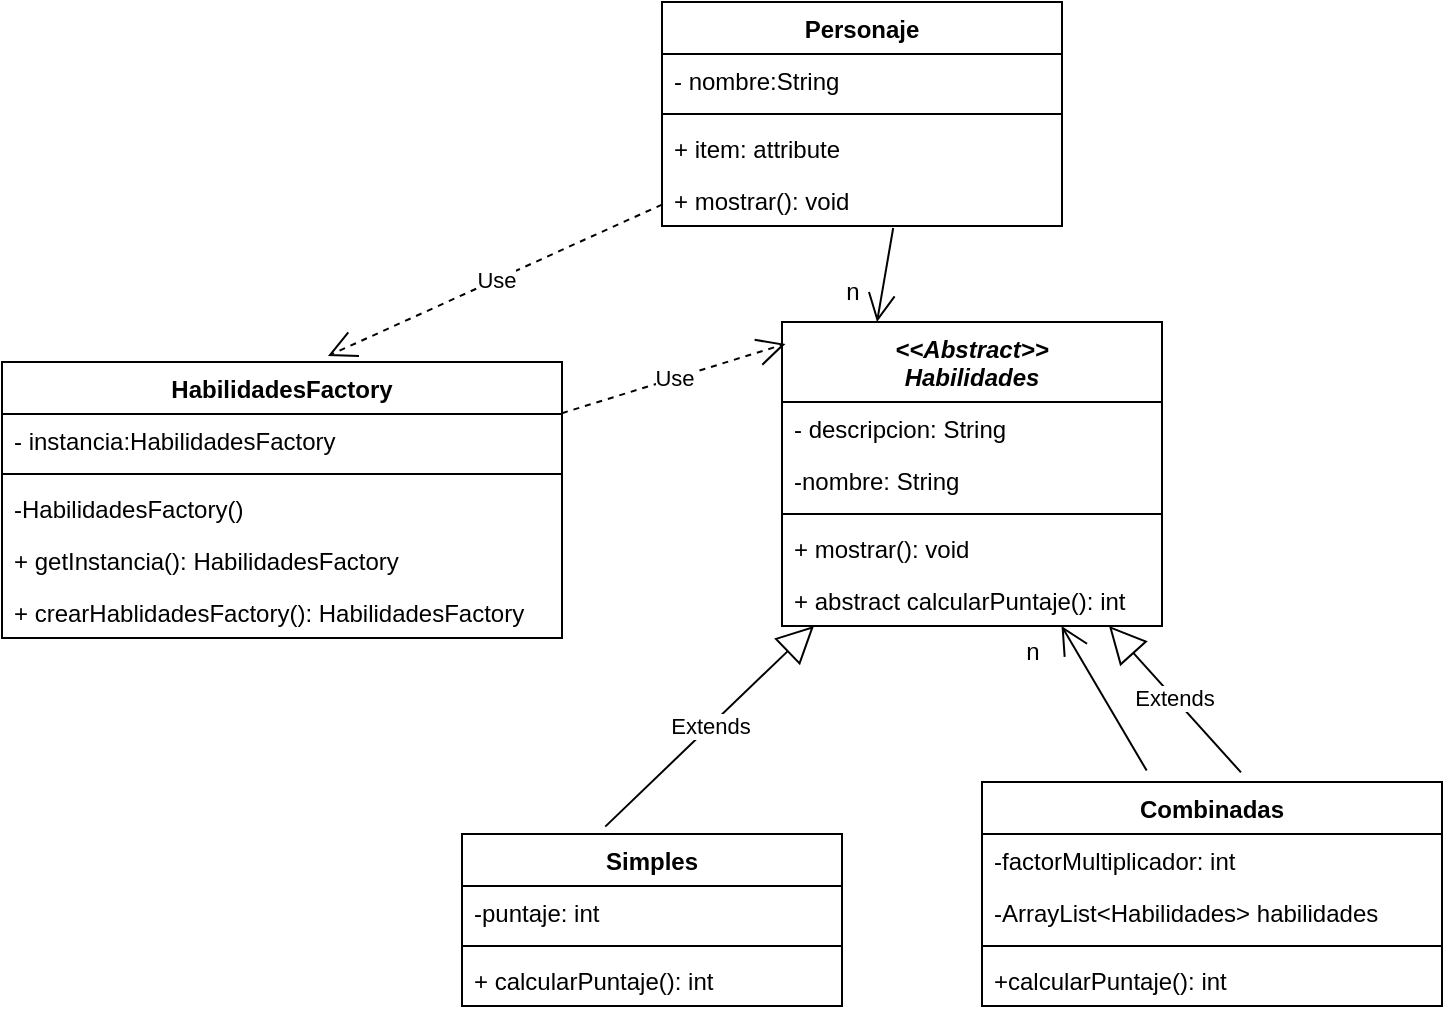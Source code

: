 <mxfile version="20.3.3" type="device"><diagram id="XDXNB9KVNjf0TBI7diZQ" name="Página-1"><mxGraphModel dx="865" dy="456" grid="1" gridSize="10" guides="1" tooltips="1" connect="1" arrows="1" fold="1" page="1" pageScale="1" pageWidth="827" pageHeight="1169" math="0" shadow="0"><root><mxCell id="0"/><mxCell id="1" parent="0"/><mxCell id="ubz5PhUc2vdMuGwnOWoW-1" value="Personaje" style="swimlane;fontStyle=1;align=center;verticalAlign=top;childLayout=stackLayout;horizontal=1;startSize=26;horizontalStack=0;resizeParent=1;resizeParentMax=0;resizeLast=0;collapsible=1;marginBottom=0;" vertex="1" parent="1"><mxGeometry x="390" y="310" width="200" height="112" as="geometry"/></mxCell><mxCell id="ubz5PhUc2vdMuGwnOWoW-2" value="- nombre:String" style="text;strokeColor=none;fillColor=none;align=left;verticalAlign=top;spacingLeft=4;spacingRight=4;overflow=hidden;rotatable=0;points=[[0,0.5],[1,0.5]];portConstraint=eastwest;" vertex="1" parent="ubz5PhUc2vdMuGwnOWoW-1"><mxGeometry y="26" width="200" height="26" as="geometry"/></mxCell><mxCell id="ubz5PhUc2vdMuGwnOWoW-3" value="" style="line;strokeWidth=1;fillColor=none;align=left;verticalAlign=middle;spacingTop=-1;spacingLeft=3;spacingRight=3;rotatable=0;labelPosition=right;points=[];portConstraint=eastwest;strokeColor=inherit;" vertex="1" parent="ubz5PhUc2vdMuGwnOWoW-1"><mxGeometry y="52" width="200" height="8" as="geometry"/></mxCell><mxCell id="ubz5PhUc2vdMuGwnOWoW-41" value="+ item: attribute" style="text;strokeColor=none;fillColor=none;align=left;verticalAlign=top;spacingLeft=4;spacingRight=4;overflow=hidden;rotatable=0;points=[[0,0.5],[1,0.5]];portConstraint=eastwest;" vertex="1" parent="ubz5PhUc2vdMuGwnOWoW-1"><mxGeometry y="60" width="200" height="26" as="geometry"/></mxCell><mxCell id="ubz5PhUc2vdMuGwnOWoW-4" value="+ mostrar(): void" style="text;strokeColor=none;fillColor=none;align=left;verticalAlign=top;spacingLeft=4;spacingRight=4;overflow=hidden;rotatable=0;points=[[0,0.5],[1,0.5]];portConstraint=eastwest;" vertex="1" parent="ubz5PhUc2vdMuGwnOWoW-1"><mxGeometry y="86" width="200" height="26" as="geometry"/></mxCell><mxCell id="ubz5PhUc2vdMuGwnOWoW-5" value="Simples" style="swimlane;fontStyle=1;align=center;verticalAlign=top;childLayout=stackLayout;horizontal=1;startSize=26;horizontalStack=0;resizeParent=1;resizeParentMax=0;resizeLast=0;collapsible=1;marginBottom=0;" vertex="1" parent="1"><mxGeometry x="290" y="726" width="190" height="86" as="geometry"/></mxCell><mxCell id="ubz5PhUc2vdMuGwnOWoW-6" value="-puntaje: int" style="text;strokeColor=none;fillColor=none;align=left;verticalAlign=top;spacingLeft=4;spacingRight=4;overflow=hidden;rotatable=0;points=[[0,0.5],[1,0.5]];portConstraint=eastwest;" vertex="1" parent="ubz5PhUc2vdMuGwnOWoW-5"><mxGeometry y="26" width="190" height="26" as="geometry"/></mxCell><mxCell id="ubz5PhUc2vdMuGwnOWoW-7" value="" style="line;strokeWidth=1;fillColor=none;align=left;verticalAlign=middle;spacingTop=-1;spacingLeft=3;spacingRight=3;rotatable=0;labelPosition=right;points=[];portConstraint=eastwest;strokeColor=inherit;" vertex="1" parent="ubz5PhUc2vdMuGwnOWoW-5"><mxGeometry y="52" width="190" height="8" as="geometry"/></mxCell><mxCell id="ubz5PhUc2vdMuGwnOWoW-8" value="+ calcularPuntaje(): int" style="text;strokeColor=none;fillColor=none;align=left;verticalAlign=top;spacingLeft=4;spacingRight=4;overflow=hidden;rotatable=0;points=[[0,0.5],[1,0.5]];portConstraint=eastwest;" vertex="1" parent="ubz5PhUc2vdMuGwnOWoW-5"><mxGeometry y="60" width="190" height="26" as="geometry"/></mxCell><mxCell id="ubz5PhUc2vdMuGwnOWoW-9" value="Combinadas" style="swimlane;fontStyle=1;align=center;verticalAlign=top;childLayout=stackLayout;horizontal=1;startSize=26;horizontalStack=0;resizeParent=1;resizeParentMax=0;resizeLast=0;collapsible=1;marginBottom=0;" vertex="1" parent="1"><mxGeometry x="550" y="700" width="230" height="112" as="geometry"/></mxCell><mxCell id="ubz5PhUc2vdMuGwnOWoW-10" value="-factorMultiplicador: int" style="text;strokeColor=none;fillColor=none;align=left;verticalAlign=top;spacingLeft=4;spacingRight=4;overflow=hidden;rotatable=0;points=[[0,0.5],[1,0.5]];portConstraint=eastwest;" vertex="1" parent="ubz5PhUc2vdMuGwnOWoW-9"><mxGeometry y="26" width="230" height="26" as="geometry"/></mxCell><mxCell id="ubz5PhUc2vdMuGwnOWoW-31" value="-ArrayList&lt;Habilidades&gt; habilidades" style="text;strokeColor=none;fillColor=none;align=left;verticalAlign=top;spacingLeft=4;spacingRight=4;overflow=hidden;rotatable=0;points=[[0,0.5],[1,0.5]];portConstraint=eastwest;" vertex="1" parent="ubz5PhUc2vdMuGwnOWoW-9"><mxGeometry y="52" width="230" height="26" as="geometry"/></mxCell><mxCell id="ubz5PhUc2vdMuGwnOWoW-11" value="" style="line;strokeWidth=1;fillColor=none;align=left;verticalAlign=middle;spacingTop=-1;spacingLeft=3;spacingRight=3;rotatable=0;labelPosition=right;points=[];portConstraint=eastwest;strokeColor=inherit;" vertex="1" parent="ubz5PhUc2vdMuGwnOWoW-9"><mxGeometry y="78" width="230" height="8" as="geometry"/></mxCell><mxCell id="ubz5PhUc2vdMuGwnOWoW-12" value="+calcularPuntaje(): int" style="text;strokeColor=none;fillColor=none;align=left;verticalAlign=top;spacingLeft=4;spacingRight=4;overflow=hidden;rotatable=0;points=[[0,0.5],[1,0.5]];portConstraint=eastwest;" vertex="1" parent="ubz5PhUc2vdMuGwnOWoW-9"><mxGeometry y="86" width="230" height="26" as="geometry"/></mxCell><mxCell id="ubz5PhUc2vdMuGwnOWoW-13" value="&lt;&lt;Abstract&gt;&gt;&#10;Habilidades" style="swimlane;fontStyle=3;align=center;verticalAlign=top;childLayout=stackLayout;horizontal=1;startSize=40;horizontalStack=0;resizeParent=1;resizeParentMax=0;resizeLast=0;collapsible=1;marginBottom=0;" vertex="1" parent="1"><mxGeometry x="450" y="470" width="190" height="152" as="geometry"/></mxCell><mxCell id="ubz5PhUc2vdMuGwnOWoW-25" value="- descripcion: String" style="text;strokeColor=none;fillColor=none;align=left;verticalAlign=top;spacingLeft=4;spacingRight=4;overflow=hidden;rotatable=0;points=[[0,0.5],[1,0.5]];portConstraint=eastwest;" vertex="1" parent="ubz5PhUc2vdMuGwnOWoW-13"><mxGeometry y="40" width="190" height="26" as="geometry"/></mxCell><mxCell id="ubz5PhUc2vdMuGwnOWoW-14" value="-nombre: String" style="text;strokeColor=none;fillColor=none;align=left;verticalAlign=top;spacingLeft=4;spacingRight=4;overflow=hidden;rotatable=0;points=[[0,0.5],[1,0.5]];portConstraint=eastwest;" vertex="1" parent="ubz5PhUc2vdMuGwnOWoW-13"><mxGeometry y="66" width="190" height="26" as="geometry"/></mxCell><mxCell id="ubz5PhUc2vdMuGwnOWoW-15" value="" style="line;strokeWidth=1;fillColor=none;align=left;verticalAlign=middle;spacingTop=-1;spacingLeft=3;spacingRight=3;rotatable=0;labelPosition=right;points=[];portConstraint=eastwest;strokeColor=inherit;" vertex="1" parent="ubz5PhUc2vdMuGwnOWoW-13"><mxGeometry y="92" width="190" height="8" as="geometry"/></mxCell><mxCell id="ubz5PhUc2vdMuGwnOWoW-32" value="+ mostrar(): void" style="text;strokeColor=none;fillColor=none;align=left;verticalAlign=top;spacingLeft=4;spacingRight=4;overflow=hidden;rotatable=0;points=[[0,0.5],[1,0.5]];portConstraint=eastwest;" vertex="1" parent="ubz5PhUc2vdMuGwnOWoW-13"><mxGeometry y="100" width="190" height="26" as="geometry"/></mxCell><mxCell id="ubz5PhUc2vdMuGwnOWoW-16" value="+ abstract calcularPuntaje(): int" style="text;strokeColor=none;fillColor=none;align=left;verticalAlign=top;spacingLeft=4;spacingRight=4;overflow=hidden;rotatable=0;points=[[0,0.5],[1,0.5]];portConstraint=eastwest;" vertex="1" parent="ubz5PhUc2vdMuGwnOWoW-13"><mxGeometry y="126" width="190" height="26" as="geometry"/></mxCell><mxCell id="ubz5PhUc2vdMuGwnOWoW-21" value="HabilidadesFactory" style="swimlane;fontStyle=1;align=center;verticalAlign=top;childLayout=stackLayout;horizontal=1;startSize=26;horizontalStack=0;resizeParent=1;resizeParentMax=0;resizeLast=0;collapsible=1;marginBottom=0;" vertex="1" parent="1"><mxGeometry x="60" y="490" width="280" height="138" as="geometry"/></mxCell><mxCell id="ubz5PhUc2vdMuGwnOWoW-22" value="- instancia:HabilidadesFactory" style="text;strokeColor=none;fillColor=none;align=left;verticalAlign=top;spacingLeft=4;spacingRight=4;overflow=hidden;rotatable=0;points=[[0,0.5],[1,0.5]];portConstraint=eastwest;" vertex="1" parent="ubz5PhUc2vdMuGwnOWoW-21"><mxGeometry y="26" width="280" height="26" as="geometry"/></mxCell><mxCell id="ubz5PhUc2vdMuGwnOWoW-23" value="" style="line;strokeWidth=1;fillColor=none;align=left;verticalAlign=middle;spacingTop=-1;spacingLeft=3;spacingRight=3;rotatable=0;labelPosition=right;points=[];portConstraint=eastwest;strokeColor=inherit;" vertex="1" parent="ubz5PhUc2vdMuGwnOWoW-21"><mxGeometry y="52" width="280" height="8" as="geometry"/></mxCell><mxCell id="ubz5PhUc2vdMuGwnOWoW-24" value="-HabilidadesFactory()" style="text;strokeColor=none;fillColor=none;align=left;verticalAlign=top;spacingLeft=4;spacingRight=4;overflow=hidden;rotatable=0;points=[[0,0.5],[1,0.5]];portConstraint=eastwest;" vertex="1" parent="ubz5PhUc2vdMuGwnOWoW-21"><mxGeometry y="60" width="280" height="26" as="geometry"/></mxCell><mxCell id="ubz5PhUc2vdMuGwnOWoW-28" value="+ getInstancia(): HabilidadesFactory" style="text;strokeColor=none;fillColor=none;align=left;verticalAlign=top;spacingLeft=4;spacingRight=4;overflow=hidden;rotatable=0;points=[[0,0.5],[1,0.5]];portConstraint=eastwest;" vertex="1" parent="ubz5PhUc2vdMuGwnOWoW-21"><mxGeometry y="86" width="280" height="26" as="geometry"/></mxCell><mxCell id="ubz5PhUc2vdMuGwnOWoW-30" value="+ crearHablidadesFactory(): HabilidadesFactory" style="text;strokeColor=none;fillColor=none;align=left;verticalAlign=top;spacingLeft=4;spacingRight=4;overflow=hidden;rotatable=0;points=[[0,0.5],[1,0.5]];portConstraint=eastwest;" vertex="1" parent="ubz5PhUc2vdMuGwnOWoW-21"><mxGeometry y="112" width="280" height="26" as="geometry"/></mxCell><mxCell id="ubz5PhUc2vdMuGwnOWoW-26" value="Extends" style="endArrow=block;endSize=16;endFill=0;html=1;rounded=0;exitX=0.377;exitY=-0.043;exitDx=0;exitDy=0;exitPerimeter=0;" edge="1" parent="1" source="ubz5PhUc2vdMuGwnOWoW-5" target="ubz5PhUc2vdMuGwnOWoW-13"><mxGeometry width="160" relative="1" as="geometry"><mxPoint x="330" y="600" as="sourcePoint"/><mxPoint x="490" y="600" as="targetPoint"/></mxGeometry></mxCell><mxCell id="ubz5PhUc2vdMuGwnOWoW-27" value="Extends" style="endArrow=block;endSize=16;endFill=0;html=1;rounded=0;exitX=0.563;exitY=-0.043;exitDx=0;exitDy=0;exitPerimeter=0;" edge="1" parent="1" source="ubz5PhUc2vdMuGwnOWoW-9" target="ubz5PhUc2vdMuGwnOWoW-13"><mxGeometry width="160" relative="1" as="geometry"><mxPoint x="330" y="600" as="sourcePoint"/><mxPoint x="490" y="600" as="targetPoint"/></mxGeometry></mxCell><mxCell id="ubz5PhUc2vdMuGwnOWoW-33" value="Use" style="endArrow=open;endSize=12;dashed=1;html=1;rounded=0;entryX=0.582;entryY=-0.022;entryDx=0;entryDy=0;entryPerimeter=0;" edge="1" parent="1" source="ubz5PhUc2vdMuGwnOWoW-1" target="ubz5PhUc2vdMuGwnOWoW-21"><mxGeometry width="160" relative="1" as="geometry"><mxPoint x="330" y="460" as="sourcePoint"/><mxPoint x="490" y="460" as="targetPoint"/></mxGeometry></mxCell><mxCell id="ubz5PhUc2vdMuGwnOWoW-34" value="Use" style="endArrow=open;endSize=12;dashed=1;html=1;rounded=0;entryX=0.009;entryY=0.072;entryDx=0;entryDy=0;entryPerimeter=0;" edge="1" parent="1" source="ubz5PhUc2vdMuGwnOWoW-21" target="ubz5PhUc2vdMuGwnOWoW-13"><mxGeometry width="160" relative="1" as="geometry"><mxPoint x="330" y="600" as="sourcePoint"/><mxPoint x="490" y="600" as="targetPoint"/></mxGeometry></mxCell><mxCell id="ubz5PhUc2vdMuGwnOWoW-35" value="" style="endArrow=open;endFill=1;endSize=12;html=1;rounded=0;exitX=0.578;exitY=1.038;exitDx=0;exitDy=0;exitPerimeter=0;entryX=0.25;entryY=0;entryDx=0;entryDy=0;" edge="1" parent="1" source="ubz5PhUc2vdMuGwnOWoW-4" target="ubz5PhUc2vdMuGwnOWoW-13"><mxGeometry width="160" relative="1" as="geometry"><mxPoint x="330" y="600" as="sourcePoint"/><mxPoint x="490" y="600" as="targetPoint"/></mxGeometry></mxCell><mxCell id="ubz5PhUc2vdMuGwnOWoW-36" value="n" style="text;html=1;align=center;verticalAlign=middle;resizable=0;points=[];autosize=1;strokeColor=none;fillColor=none;" vertex="1" parent="1"><mxGeometry x="470" y="440" width="30" height="30" as="geometry"/></mxCell><mxCell id="ubz5PhUc2vdMuGwnOWoW-37" value="" style="endArrow=open;endFill=1;endSize=12;html=1;rounded=0;exitX=0.358;exitY=-0.051;exitDx=0;exitDy=0;exitPerimeter=0;" edge="1" parent="1" source="ubz5PhUc2vdMuGwnOWoW-9" target="ubz5PhUc2vdMuGwnOWoW-13"><mxGeometry width="160" relative="1" as="geometry"><mxPoint x="330" y="600" as="sourcePoint"/><mxPoint x="490" y="600" as="targetPoint"/></mxGeometry></mxCell><mxCell id="ubz5PhUc2vdMuGwnOWoW-38" value="n" style="text;html=1;align=center;verticalAlign=middle;resizable=0;points=[];autosize=1;strokeColor=none;fillColor=none;" vertex="1" parent="1"><mxGeometry x="560" y="620" width="30" height="30" as="geometry"/></mxCell></root></mxGraphModel></diagram></mxfile>